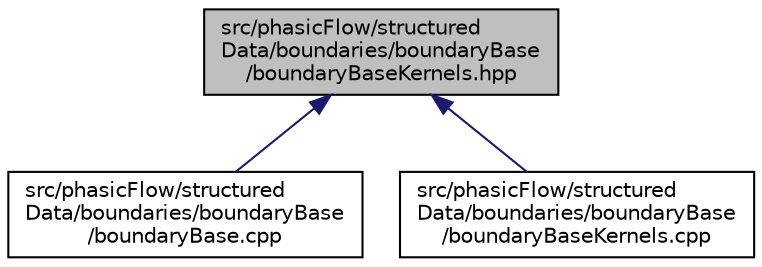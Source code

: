 digraph "src/phasicFlow/structuredData/boundaries/boundaryBase/boundaryBaseKernels.hpp"
{
 // LATEX_PDF_SIZE
  edge [fontname="Helvetica",fontsize="10",labelfontname="Helvetica",labelfontsize="10"];
  node [fontname="Helvetica",fontsize="10",shape=record];
  Node1 [label="src/phasicFlow/structured\lData/boundaries/boundaryBase\l/boundaryBaseKernels.hpp",height=0.2,width=0.4,color="black", fillcolor="grey75", style="filled", fontcolor="black",tooltip=" "];
  Node1 -> Node2 [dir="back",color="midnightblue",fontsize="10",style="solid",fontname="Helvetica"];
  Node2 [label="src/phasicFlow/structured\lData/boundaries/boundaryBase\l/boundaryBase.cpp",height=0.2,width=0.4,color="black", fillcolor="white", style="filled",URL="$boundaryBase_8cpp.html",tooltip=" "];
  Node1 -> Node3 [dir="back",color="midnightblue",fontsize="10",style="solid",fontname="Helvetica"];
  Node3 [label="src/phasicFlow/structured\lData/boundaries/boundaryBase\l/boundaryBaseKernels.cpp",height=0.2,width=0.4,color="black", fillcolor="white", style="filled",URL="$boundaryBaseKernels_8cpp.html",tooltip=" "];
}
